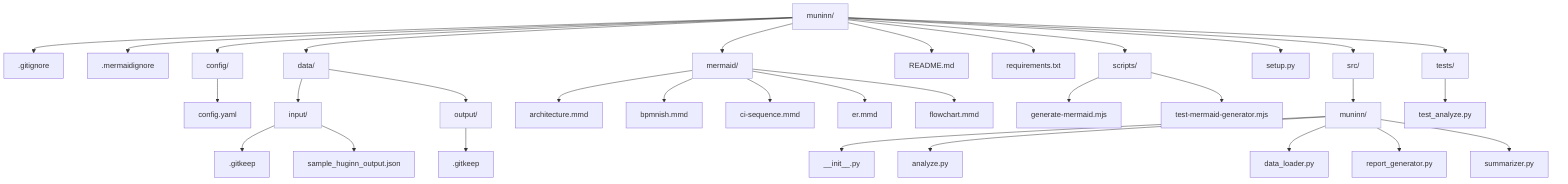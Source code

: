 flowchart TB
classDef dir fill:#eef,stroke:#99c,stroke-width:1px;
d__["muninn/"]:::dir
f__gitignore[".gitignore"]
f__mermaidignore[".mermaidignore"]
d_config["config/"]:::dir
f_config_config_yaml["config.yaml"]
d_data["data/"]:::dir
d_data_input["input/"]:::dir
f_data_input__gitkeep[".gitkeep"]
f_data_input_sample_huginn_output_json["sample_huginn_output.json"]
d_data_output["output/"]:::dir
f_data_output__gitkeep[".gitkeep"]
d_mermaid["mermaid/"]:::dir
f_mermaid_architecture_mmd["architecture.mmd"]
f_mermaid_bpmnish_mmd["bpmnish.mmd"]
f_mermaid_ci_sequence_mmd["ci-sequence.mmd"]
f_mermaid_er_mmd["er.mmd"]
f_mermaid_flowchart_mmd["flowchart.mmd"]
f_README_md["README.md"]
f_requirements_txt["requirements.txt"]
d_scripts["scripts/"]:::dir
f_scripts_generate_mermaid_mjs["generate-mermaid.mjs"]
f_scripts_test_mermaid_generator_mjs["test-mermaid-generator.mjs"]
f_setup_py["setup.py"]
d_src["src/"]:::dir
d_src_muninn["muninn/"]:::dir
f_src_muninn___init___py["__init__.py"]
f_src_muninn_analyze_py["analyze.py"]
f_src_muninn_data_loader_py["data_loader.py"]
f_src_muninn_report_generator_py["report_generator.py"]
f_src_muninn_summarizer_py["summarizer.py"]
d_tests["tests/"]:::dir
f_tests_test_analyze_py["test_analyze.py"]
d__ --> f__gitignore
d__ --> f__mermaidignore
d__ --> d_config
d_config --> f_config_config_yaml
d__ --> d_data
d_data --> d_data_input
d_data_input --> f_data_input__gitkeep
d_data_input --> f_data_input_sample_huginn_output_json
d_data --> d_data_output
d_data_output --> f_data_output__gitkeep
d__ --> d_mermaid
d_mermaid --> f_mermaid_architecture_mmd
d_mermaid --> f_mermaid_bpmnish_mmd
d_mermaid --> f_mermaid_ci_sequence_mmd
d_mermaid --> f_mermaid_er_mmd
d_mermaid --> f_mermaid_flowchart_mmd
d__ --> f_README_md
d__ --> f_requirements_txt
d__ --> d_scripts
d_scripts --> f_scripts_generate_mermaid_mjs
d_scripts --> f_scripts_test_mermaid_generator_mjs
d__ --> f_setup_py
d__ --> d_src
d_src --> d_src_muninn
d_src_muninn --> f_src_muninn___init___py
d_src_muninn --> f_src_muninn_analyze_py
d_src_muninn --> f_src_muninn_data_loader_py
d_src_muninn --> f_src_muninn_report_generator_py
d_src_muninn --> f_src_muninn_summarizer_py
d__ --> d_tests
d_tests --> f_tests_test_analyze_py